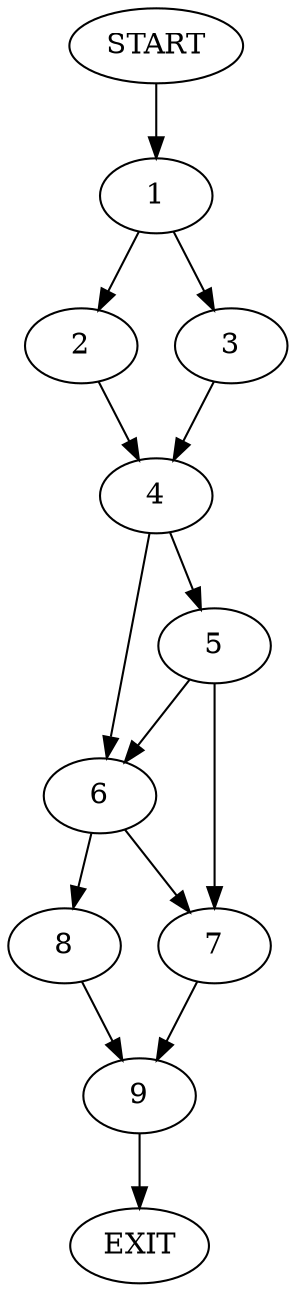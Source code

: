 digraph {
0 [label="START"];
1;
2;
3;
4;
5;
6;
7;
8;
9;
10 [label="EXIT"];
0 -> 1;
1 -> 2;
1 -> 3;
2 -> 4;
3 -> 4;
4 -> 5;
4 -> 6;
6 -> 7;
6 -> 8;
5 -> 7;
5 -> 6;
7 -> 9;
8 -> 9;
9 -> 10;
}